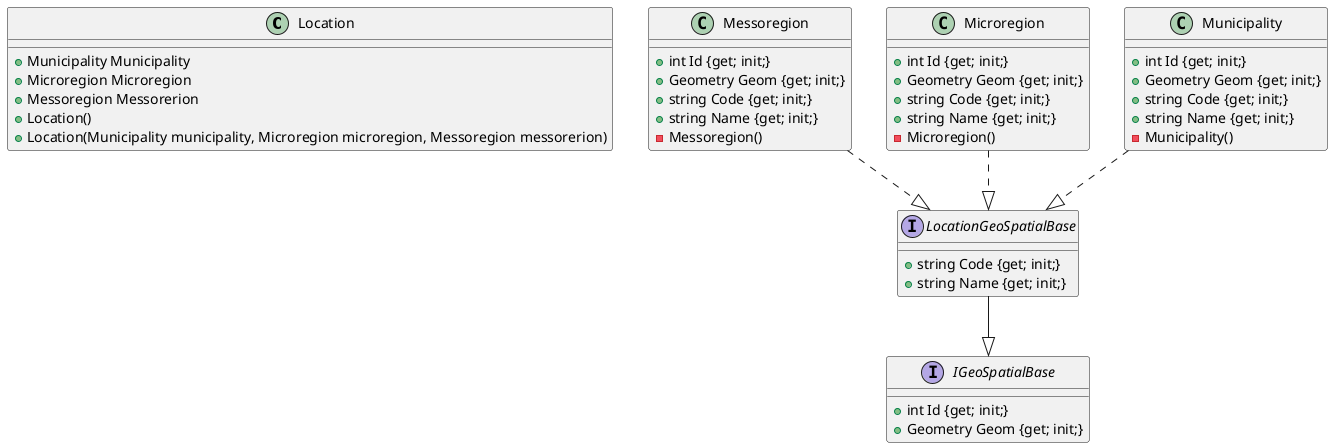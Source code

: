 @startuml

class Location {
    {method} +Municipality Municipality
    {method} +Microregion Microregion
    {method} +Messoregion Messorerion
    {method} +Location()
    {method} +Location(Municipality municipality, Microregion microregion, Messoregion messorerion)
}

interface LocationGeoSpatialBase {
    {method} +string Code {get; init;}
    {method} +string Name {get; init;}
}

interface IGeoSpatialBase {
    {method} +int Id {get; init;}
    {method} +Geometry Geom {get; init;}
}

class Messoregion {
    {method} +int Id {get; init;}
    {method} +Geometry Geom {get; init;}
    {method} +string Code {get; init;}
    {method} +string Name {get; init;}
    {method} -Messoregion()
}

class Microregion {
    {method} +int Id {get; init;}
    {method} +Geometry Geom {get; init;}
    {method} +string Code {get; init;}
    {method} +string Name {get; init;}
    {method} -Microregion()
}

class Municipality {
    {method} +int Id {get; init;}
    {method} +Geometry Geom {get; init;}
    {method} +string Code {get; init;}
    {method} +string Name {get; init;}
    {method} -Municipality()
}

LocationGeoSpatialBase --|> IGeoSpatialBase
Messoregion ..|> LocationGeoSpatialBase
Microregion ..|> LocationGeoSpatialBase
Municipality ..|> LocationGeoSpatialBase

@enduml
